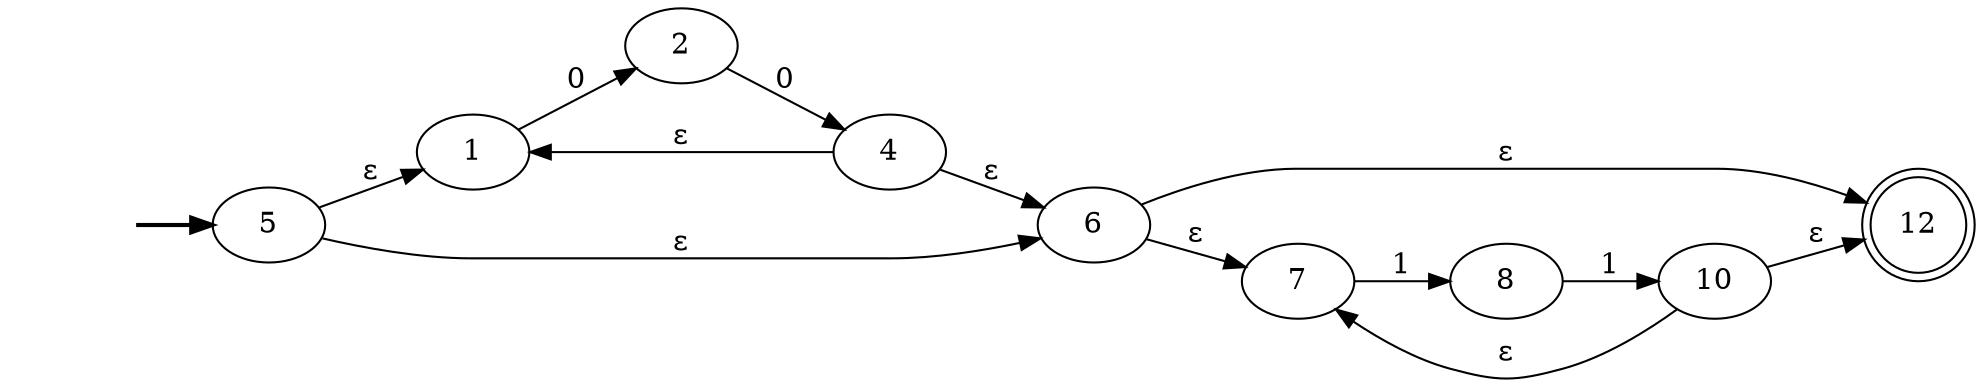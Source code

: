 digraph "AFN#10PreLabB" {
	graph [rankdir=LR]
	fake [style=invisible]
	fake -> 5 [style=bold]
	5 [root=true]
	1
	5 -> 1 [label="ε"]
	6
	5 -> 6 [label="ε"]
	1
	2
	1 -> 2 [label=0]
	6
	12 [shape=doublecircle]
	6 -> 12 [label="ε"]
	7
	6 -> 7 [label="ε"]
	2
	4
	2 -> 4 [label=0]
	12 [shape=doublecircle]
	7
	8
	7 -> 8 [label=1]
	4
	4 -> 1 [label="ε"]
	4 -> 6 [label="ε"]
	8
	10
	8 -> 10 [label=1]
	10
	10 -> 12 [label="ε"]
	10 -> 7 [label="ε"]
}

